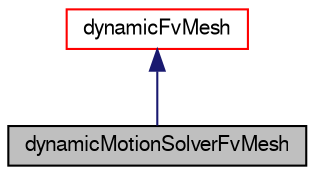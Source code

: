 digraph "dynamicMotionSolverFvMesh"
{
  bgcolor="transparent";
  edge [fontname="FreeSans",fontsize="10",labelfontname="FreeSans",labelfontsize="10"];
  node [fontname="FreeSans",fontsize="10",shape=record];
  Node0 [label="dynamicMotionSolverFvMesh",height=0.2,width=0.4,color="black", fillcolor="grey75", style="filled", fontcolor="black"];
  Node1 -> Node0 [dir="back",color="midnightblue",fontsize="10",style="solid",fontname="FreeSans"];
  Node1 [label="dynamicFvMesh",height=0.2,width=0.4,color="red",URL="$a21358.html",tooltip="Abstract base class for geometry and/or topology changing fvMesh. "];
}
